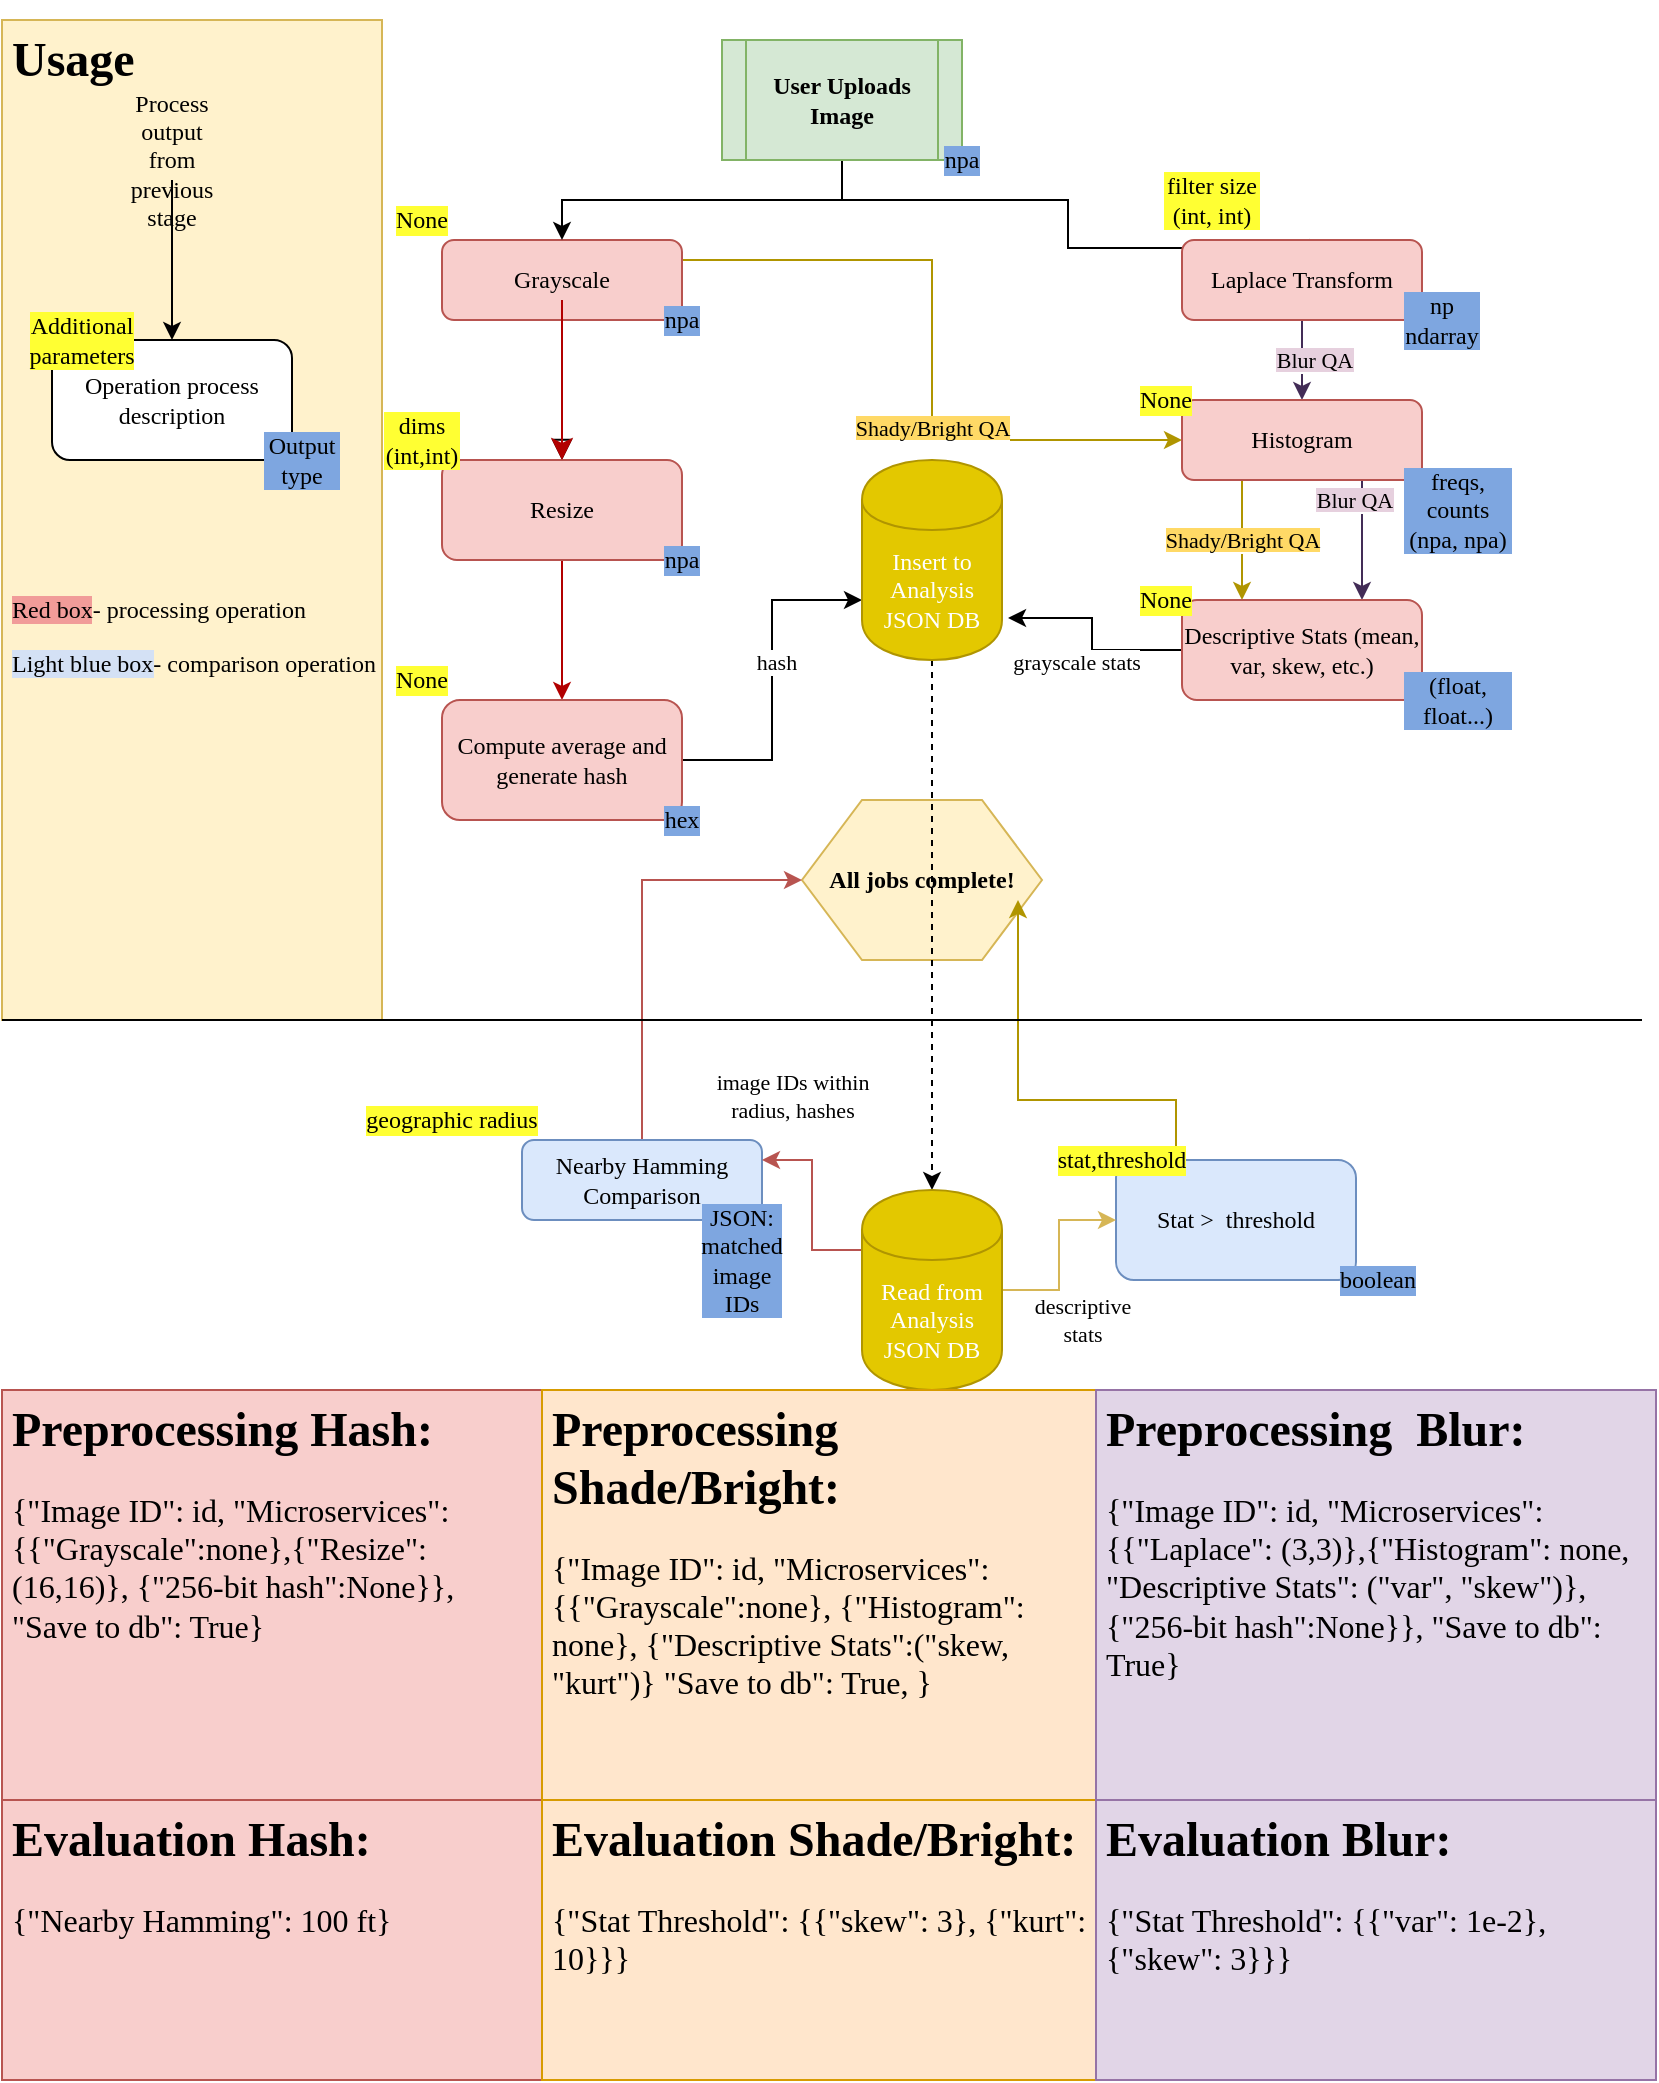<mxfile version="13.2.1" type="device"><diagram id="C5RBs43oDa-KdzZeNtuy" name="Page-1"><mxGraphModel dx="1038" dy="547" grid="1" gridSize="10" guides="1" tooltips="1" connect="1" arrows="1" fold="1" page="1" pageScale="1" pageWidth="827" pageHeight="1169" math="0" shadow="0"><root><mxCell id="WIyWlLk6GJQsqaUBKTNV-0"/><mxCell id="WIyWlLk6GJQsqaUBKTNV-1" parent="WIyWlLk6GJQsqaUBKTNV-0"/><mxCell id="WIyWlLk6GJQsqaUBKTNV-2" value="" style="rounded=0;html=1;jettySize=auto;orthogonalLoop=1;fontSize=11;endArrow=block;endFill=0;endSize=8;strokeWidth=1;shadow=0;labelBackgroundColor=none;edgeStyle=orthogonalEdgeStyle;fontFamily=Verdana;" parent="WIyWlLk6GJQsqaUBKTNV-1" source="WIyWlLk6GJQsqaUBKTNV-3" edge="1"><mxGeometry relative="1" as="geometry"><mxPoint x="280" y="230" as="targetPoint"/><Array as="points"><mxPoint x="280" y="220"/></Array></mxGeometry></mxCell><mxCell id="zcjfyeGeoYEevY5XhN1h-34" style="edgeStyle=orthogonalEdgeStyle;rounded=0;orthogonalLoop=1;jettySize=auto;html=1;exitX=1;exitY=0.25;exitDx=0;exitDy=0;labelBackgroundColor=#ffffff;endArrow=classic;endFill=1;fontFamily=Verdana;entryX=0;entryY=0.5;entryDx=0;entryDy=0;fillColor=#e3c800;strokeColor=#B09500;" edge="1" parent="WIyWlLk6GJQsqaUBKTNV-1" source="WIyWlLk6GJQsqaUBKTNV-3" target="zcjfyeGeoYEevY5XhN1h-31"><mxGeometry relative="1" as="geometry"><mxPoint x="410" y="230" as="targetPoint"/></mxGeometry></mxCell><mxCell id="zcjfyeGeoYEevY5XhN1h-71" value="&lt;span style=&quot;background-color: rgb(255 , 217 , 102)&quot;&gt;Shady/Bright QA&lt;/span&gt;" style="edgeLabel;html=1;align=center;verticalAlign=middle;resizable=0;points=[];fontFamily=Verdana;" vertex="1" connectable="0" parent="zcjfyeGeoYEevY5XhN1h-34"><mxGeometry x="0.229" relative="1" as="geometry"><mxPoint as="offset"/></mxGeometry></mxCell><mxCell id="WIyWlLk6GJQsqaUBKTNV-3" value="Grayscale" style="rounded=1;whiteSpace=wrap;html=1;fontSize=12;glass=0;strokeWidth=1;shadow=0;fontFamily=Verdana;fillColor=#f8cecc;strokeColor=#b85450;" parent="WIyWlLk6GJQsqaUBKTNV-1" vertex="1"><mxGeometry x="220" y="120" width="120" height="40" as="geometry"/></mxCell><mxCell id="zcjfyeGeoYEevY5XhN1h-29" style="edgeStyle=orthogonalEdgeStyle;rounded=0;orthogonalLoop=1;jettySize=auto;html=1;exitX=0.5;exitY=1;exitDx=0;exitDy=0;entryX=0.608;entryY=0.1;entryDx=0;entryDy=0;entryPerimeter=0;labelBackgroundColor=#ffffff;endArrow=classic;endFill=1;fontFamily=Verdana;" edge="1" parent="WIyWlLk6GJQsqaUBKTNV-1" source="zcjfyeGeoYEevY5XhN1h-0" target="zcjfyeGeoYEevY5XhN1h-26"><mxGeometry relative="1" as="geometry"><Array as="points"><mxPoint x="420" y="100"/><mxPoint x="533" y="100"/></Array></mxGeometry></mxCell><mxCell id="zcjfyeGeoYEevY5XhN1h-30" style="edgeStyle=orthogonalEdgeStyle;rounded=0;orthogonalLoop=1;jettySize=auto;html=1;exitX=0.5;exitY=1;exitDx=0;exitDy=0;entryX=0.5;entryY=0;entryDx=0;entryDy=0;labelBackgroundColor=#ffffff;endArrow=classic;endFill=1;fontFamily=Verdana;" edge="1" parent="WIyWlLk6GJQsqaUBKTNV-1" source="zcjfyeGeoYEevY5XhN1h-0" target="WIyWlLk6GJQsqaUBKTNV-3"><mxGeometry relative="1" as="geometry"/></mxCell><mxCell id="zcjfyeGeoYEevY5XhN1h-0" value="&lt;span style=&quot;&quot;&gt;&lt;b&gt;User Uploads Image&lt;/b&gt;&lt;/span&gt;" style="shape=process;whiteSpace=wrap;html=1;backgroundOutline=1;fontFamily=Verdana;labelBackgroundColor=none;fillColor=#d5e8d4;strokeColor=#82b366;" vertex="1" parent="WIyWlLk6GJQsqaUBKTNV-1"><mxGeometry x="360" y="20" width="120" height="60" as="geometry"/></mxCell><mxCell id="zcjfyeGeoYEevY5XhN1h-1" value="&lt;b&gt;All jobs complete!&lt;br&gt;&lt;/b&gt;" style="shape=hexagon;perimeter=hexagonPerimeter2;whiteSpace=wrap;html=1;fillColor=#fff2cc;strokeColor=#d6b656;fontFamily=Verdana;" vertex="1" parent="WIyWlLk6GJQsqaUBKTNV-1"><mxGeometry x="400" y="400" width="120" height="80" as="geometry"/></mxCell><mxCell id="zcjfyeGeoYEevY5XhN1h-10" style="edgeStyle=orthogonalEdgeStyle;rounded=0;orthogonalLoop=1;jettySize=auto;html=1;exitX=0.5;exitY=1;exitDx=0;exitDy=0;fontFamily=Verdana;fillColor=#e51400;strokeColor=#B20000;" edge="1" parent="WIyWlLk6GJQsqaUBKTNV-1" source="zcjfyeGeoYEevY5XhN1h-3" target="zcjfyeGeoYEevY5XhN1h-8"><mxGeometry relative="1" as="geometry"/></mxCell><mxCell id="zcjfyeGeoYEevY5XhN1h-3" value="Resize" style="rounded=1;whiteSpace=wrap;html=1;fontFamily=Verdana;fillColor=#f8cecc;strokeColor=#b85450;" vertex="1" parent="WIyWlLk6GJQsqaUBKTNV-1"><mxGeometry x="220" y="230" width="120" height="50" as="geometry"/></mxCell><mxCell id="zcjfyeGeoYEevY5XhN1h-4" value="" style="rounded=0;html=1;jettySize=auto;orthogonalLoop=1;fontSize=11;endArrow=classic;endFill=1;endSize=8;strokeWidth=1;shadow=0;labelBackgroundColor=none;edgeStyle=orthogonalEdgeStyle;fontFamily=Verdana;fillColor=#e51400;strokeColor=#B20000;" edge="1" parent="WIyWlLk6GJQsqaUBKTNV-1"><mxGeometry relative="1" as="geometry"><mxPoint x="280" y="150" as="sourcePoint"/><mxPoint x="280" y="230" as="targetPoint"/><Array as="points"><mxPoint x="280" y="220"/></Array></mxGeometry></mxCell><mxCell id="zcjfyeGeoYEevY5XhN1h-78" style="edgeStyle=orthogonalEdgeStyle;rounded=0;orthogonalLoop=1;jettySize=auto;html=1;exitX=1;exitY=0.5;exitDx=0;exitDy=0;entryX=0;entryY=0.7;entryDx=0;entryDy=0;labelBackgroundColor=#ffffff;endArrow=classic;endFill=1;fontFamily=Verdana;" edge="1" parent="WIyWlLk6GJQsqaUBKTNV-1" source="zcjfyeGeoYEevY5XhN1h-8" target="zcjfyeGeoYEevY5XhN1h-25"><mxGeometry relative="1" as="geometry"/></mxCell><mxCell id="zcjfyeGeoYEevY5XhN1h-8" value="Compute average and generate hash" style="rounded=1;whiteSpace=wrap;html=1;fontFamily=Verdana;fillColor=#f8cecc;strokeColor=#b85450;" vertex="1" parent="WIyWlLk6GJQsqaUBKTNV-1"><mxGeometry x="220" y="350" width="120" height="60" as="geometry"/></mxCell><mxCell id="zcjfyeGeoYEevY5XhN1h-17" value="npa" style="text;html=1;strokeColor=none;fillColor=none;align=center;verticalAlign=middle;whiteSpace=wrap;rounded=0;labelBackgroundColor=#7EA6E0;fontFamily=Verdana;" vertex="1" parent="WIyWlLk6GJQsqaUBKTNV-1"><mxGeometry x="320" y="270" width="40" height="20" as="geometry"/></mxCell><mxCell id="zcjfyeGeoYEevY5XhN1h-21" value="dims (int,int)" style="text;html=1;strokeColor=none;fillColor=none;align=center;verticalAlign=middle;whiteSpace=wrap;rounded=0;labelBackgroundColor=#FFFF33;fontFamily=Verdana;" vertex="1" parent="WIyWlLk6GJQsqaUBKTNV-1"><mxGeometry x="190" y="210" width="40" height="20" as="geometry"/></mxCell><mxCell id="zcjfyeGeoYEevY5XhN1h-22" value="None" style="text;html=1;strokeColor=none;fillColor=none;align=center;verticalAlign=middle;whiteSpace=wrap;rounded=0;labelBackgroundColor=#FFFF33;fontFamily=Verdana;" vertex="1" parent="WIyWlLk6GJQsqaUBKTNV-1"><mxGeometry x="190" y="330" width="40" height="20" as="geometry"/></mxCell><mxCell id="zcjfyeGeoYEevY5XhN1h-93" style="edgeStyle=orthogonalEdgeStyle;orthogonalLoop=1;jettySize=auto;html=1;exitX=0.5;exitY=1;exitDx=0;exitDy=0;labelBackgroundColor=#ffffff;endArrow=classic;endFill=1;fontFamily=Verdana;rounded=0;dashed=1;" edge="1" parent="WIyWlLk6GJQsqaUBKTNV-1" source="zcjfyeGeoYEevY5XhN1h-25" target="zcjfyeGeoYEevY5XhN1h-92"><mxGeometry relative="1" as="geometry"/></mxCell><mxCell id="zcjfyeGeoYEevY5XhN1h-25" value="Insert to Analysis JSON DB" style="shape=cylinder;whiteSpace=wrap;html=1;boundedLbl=1;backgroundOutline=1;labelBackgroundColor=none;fontFamily=Verdana;fillColor=#e3c800;strokeColor=#B09500;fontColor=#ffffff;" vertex="1" parent="WIyWlLk6GJQsqaUBKTNV-1"><mxGeometry x="430" y="230" width="70" height="100" as="geometry"/></mxCell><mxCell id="zcjfyeGeoYEevY5XhN1h-33" style="edgeStyle=orthogonalEdgeStyle;rounded=0;orthogonalLoop=1;jettySize=auto;html=1;exitX=0.5;exitY=1;exitDx=0;exitDy=0;entryX=0.5;entryY=0;entryDx=0;entryDy=0;labelBackgroundColor=#ffffff;endArrow=classic;endFill=1;fontFamily=Verdana;fillColor=#76608a;strokeColor=#432D57;" edge="1" parent="WIyWlLk6GJQsqaUBKTNV-1" source="zcjfyeGeoYEevY5XhN1h-26" target="zcjfyeGeoYEevY5XhN1h-31"><mxGeometry relative="1" as="geometry"/></mxCell><mxCell id="zcjfyeGeoYEevY5XhN1h-26" value="Laplace Transform" style="rounded=1;whiteSpace=wrap;html=1;fontSize=12;glass=0;strokeWidth=1;shadow=0;fontFamily=Verdana;fillColor=#f8cecc;strokeColor=#b85450;" vertex="1" parent="WIyWlLk6GJQsqaUBKTNV-1"><mxGeometry x="590" y="120" width="120" height="40" as="geometry"/></mxCell><mxCell id="zcjfyeGeoYEevY5XhN1h-45" style="edgeStyle=orthogonalEdgeStyle;rounded=0;orthogonalLoop=1;jettySize=auto;html=1;exitX=0.25;exitY=1;exitDx=0;exitDy=0;entryX=0.25;entryY=0;entryDx=0;entryDy=0;labelBackgroundColor=#ffffff;endArrow=classic;endFill=1;fontFamily=Verdana;fillColor=#e3c800;strokeColor=#B09500;" edge="1" parent="WIyWlLk6GJQsqaUBKTNV-1" source="zcjfyeGeoYEevY5XhN1h-31" target="zcjfyeGeoYEevY5XhN1h-38"><mxGeometry relative="1" as="geometry"/></mxCell><mxCell id="zcjfyeGeoYEevY5XhN1h-46" style="edgeStyle=orthogonalEdgeStyle;rounded=0;orthogonalLoop=1;jettySize=auto;html=1;exitX=0.75;exitY=1;exitDx=0;exitDy=0;entryX=0.75;entryY=0;entryDx=0;entryDy=0;labelBackgroundColor=#ffffff;endArrow=classic;endFill=1;fontFamily=Verdana;fillColor=#76608a;strokeColor=#432D57;" edge="1" parent="WIyWlLk6GJQsqaUBKTNV-1" source="zcjfyeGeoYEevY5XhN1h-31" target="zcjfyeGeoYEevY5XhN1h-38"><mxGeometry relative="1" as="geometry"/></mxCell><mxCell id="zcjfyeGeoYEevY5XhN1h-31" value="Histogram" style="rounded=1;whiteSpace=wrap;html=1;fontSize=12;glass=0;strokeWidth=1;shadow=0;fontFamily=Verdana;fillColor=#f8cecc;strokeColor=#b85450;" vertex="1" parent="WIyWlLk6GJQsqaUBKTNV-1"><mxGeometry x="590" y="200" width="120" height="40" as="geometry"/></mxCell><mxCell id="zcjfyeGeoYEevY5XhN1h-18" value="np ndarray " style="text;html=1;strokeColor=none;fillColor=none;align=center;verticalAlign=middle;whiteSpace=wrap;rounded=0;labelBackgroundColor=#7EA6E0;fontFamily=Verdana;" vertex="1" parent="WIyWlLk6GJQsqaUBKTNV-1"><mxGeometry x="700" y="150" width="40" height="20" as="geometry"/></mxCell><mxCell id="zcjfyeGeoYEevY5XhN1h-35" value="npa" style="text;html=1;strokeColor=none;fillColor=none;align=center;verticalAlign=middle;whiteSpace=wrap;rounded=0;labelBackgroundColor=#7EA6E0;fontFamily=Verdana;" vertex="1" parent="WIyWlLk6GJQsqaUBKTNV-1"><mxGeometry x="320" y="150" width="40" height="20" as="geometry"/></mxCell><mxCell id="zcjfyeGeoYEevY5XhN1h-36" value="filter size (int, int)" style="text;html=1;strokeColor=none;fillColor=none;align=center;verticalAlign=middle;whiteSpace=wrap;rounded=0;labelBackgroundColor=#FFFF33;fontFamily=Verdana;" vertex="1" parent="WIyWlLk6GJQsqaUBKTNV-1"><mxGeometry x="580" y="90" width="50" height="20" as="geometry"/></mxCell><mxCell id="zcjfyeGeoYEevY5XhN1h-37" value="npa" style="text;html=1;strokeColor=none;fillColor=none;align=center;verticalAlign=middle;whiteSpace=wrap;rounded=0;labelBackgroundColor=#7EA6E0;fontFamily=Verdana;" vertex="1" parent="WIyWlLk6GJQsqaUBKTNV-1"><mxGeometry x="460" y="70" width="40" height="20" as="geometry"/></mxCell><mxCell id="zcjfyeGeoYEevY5XhN1h-136" style="edgeStyle=orthogonalEdgeStyle;rounded=0;orthogonalLoop=1;jettySize=auto;html=1;exitX=0;exitY=0.5;exitDx=0;exitDy=0;entryX=1.043;entryY=0.79;entryDx=0;entryDy=0;entryPerimeter=0;labelBackgroundColor=#ffffff;endArrow=classic;endFill=1;fontFamily=Verdana;" edge="1" parent="WIyWlLk6GJQsqaUBKTNV-1" source="zcjfyeGeoYEevY5XhN1h-38" target="zcjfyeGeoYEevY5XhN1h-25"><mxGeometry relative="1" as="geometry"/></mxCell><mxCell id="zcjfyeGeoYEevY5XhN1h-38" value="Descriptive Stats (mean, var, skew, etc.)" style="rounded=1;whiteSpace=wrap;html=1;fontFamily=Verdana;fillColor=#f8cecc;strokeColor=#b85450;" vertex="1" parent="WIyWlLk6GJQsqaUBKTNV-1"><mxGeometry x="590" y="300" width="120" height="50" as="geometry"/></mxCell><mxCell id="zcjfyeGeoYEevY5XhN1h-39" value="None" style="text;html=1;strokeColor=none;fillColor=none;align=center;verticalAlign=middle;whiteSpace=wrap;rounded=0;labelBackgroundColor=#FFFF33;fontFamily=Verdana;" vertex="1" parent="WIyWlLk6GJQsqaUBKTNV-1"><mxGeometry x="190" y="100" width="40" height="20" as="geometry"/></mxCell><mxCell id="zcjfyeGeoYEevY5XhN1h-66" style="edgeStyle=orthogonalEdgeStyle;rounded=0;orthogonalLoop=1;jettySize=auto;html=1;exitX=0.25;exitY=1;exitDx=0;exitDy=0;labelBackgroundColor=#ffffff;endArrow=classic;endFill=1;fontFamily=Verdana;fillColor=#e3c800;strokeColor=#B09500;" edge="1" parent="WIyWlLk6GJQsqaUBKTNV-1" source="zcjfyeGeoYEevY5XhN1h-43"><mxGeometry relative="1" as="geometry"><mxPoint x="508" y="450" as="targetPoint"/><Array as="points"><mxPoint x="587" y="550"/><mxPoint x="508" y="550"/></Array></mxGeometry></mxCell><mxCell id="zcjfyeGeoYEevY5XhN1h-43" value="Stat &amp;gt;&amp;nbsp; threshold" style="rounded=1;whiteSpace=wrap;html=1;fontFamily=Verdana;fillColor=#dae8fc;strokeColor=#6c8ebf;" vertex="1" parent="WIyWlLk6GJQsqaUBKTNV-1"><mxGeometry x="557" y="580" width="120" height="60" as="geometry"/></mxCell><mxCell id="zcjfyeGeoYEevY5XhN1h-49" value="freqs, counts (npa, npa) " style="text;html=1;strokeColor=none;fillColor=none;align=center;verticalAlign=middle;whiteSpace=wrap;rounded=0;labelBackgroundColor=#7EA6E0;fontFamily=Verdana;" vertex="1" parent="WIyWlLk6GJQsqaUBKTNV-1"><mxGeometry x="700" y="245" width="56" height="20" as="geometry"/></mxCell><mxCell id="zcjfyeGeoYEevY5XhN1h-50" value="(float, float...) " style="text;html=1;strokeColor=none;fillColor=none;align=center;verticalAlign=middle;whiteSpace=wrap;rounded=0;labelBackgroundColor=#7EA6E0;fontFamily=Verdana;" vertex="1" parent="WIyWlLk6GJQsqaUBKTNV-1"><mxGeometry x="700" y="340" width="56" height="20" as="geometry"/></mxCell><mxCell id="zcjfyeGeoYEevY5XhN1h-52" value="boolean" style="text;html=1;strokeColor=none;fillColor=none;align=center;verticalAlign=middle;whiteSpace=wrap;rounded=0;labelBackgroundColor=#7EA6E0;fontFamily=Verdana;" vertex="1" parent="WIyWlLk6GJQsqaUBKTNV-1"><mxGeometry x="660" y="630" width="56" height="20" as="geometry"/></mxCell><mxCell id="zcjfyeGeoYEevY5XhN1h-53" value="stat,threshold" style="text;html=1;strokeColor=none;fillColor=none;align=center;verticalAlign=middle;whiteSpace=wrap;rounded=0;labelBackgroundColor=#FFFF33;fontFamily=Verdana;" vertex="1" parent="WIyWlLk6GJQsqaUBKTNV-1"><mxGeometry x="540" y="570" width="40" height="20" as="geometry"/></mxCell><mxCell id="zcjfyeGeoYEevY5XhN1h-56" value="None" style="text;html=1;strokeColor=none;fillColor=none;align=center;verticalAlign=middle;whiteSpace=wrap;rounded=0;labelBackgroundColor=#FFFF33;fontFamily=Verdana;" vertex="1" parent="WIyWlLk6GJQsqaUBKTNV-1"><mxGeometry x="557" y="190" width="50" height="20" as="geometry"/></mxCell><mxCell id="zcjfyeGeoYEevY5XhN1h-63" value="hex" style="text;html=1;strokeColor=none;fillColor=none;align=center;verticalAlign=middle;whiteSpace=wrap;rounded=0;labelBackgroundColor=#7EA6E0;fontFamily=Verdana;" vertex="1" parent="WIyWlLk6GJQsqaUBKTNV-1"><mxGeometry x="320" y="400" width="40" height="20" as="geometry"/></mxCell><mxCell id="zcjfyeGeoYEevY5XhN1h-72" value="&lt;span style=&quot;background-color: rgb(255 , 217 , 102)&quot;&gt;Shady/Bright QA&lt;/span&gt;" style="edgeLabel;html=1;align=center;verticalAlign=middle;resizable=0;points=[];fontFamily=Verdana;" vertex="1" connectable="0" parent="WIyWlLk6GJQsqaUBKTNV-1"><mxGeometry x="620" y="270" as="geometry"/></mxCell><mxCell id="zcjfyeGeoYEevY5XhN1h-74" value="&lt;span style=&quot;background-color: rgb(230 , 208 , 222)&quot;&gt;Blur QA&lt;br&gt;&lt;/span&gt;" style="edgeLabel;html=1;align=center;verticalAlign=middle;resizable=0;points=[];fontFamily=Verdana;" vertex="1" connectable="0" parent="WIyWlLk6GJQsqaUBKTNV-1"><mxGeometry x="650" y="190" as="geometry"><mxPoint x="6" y="-10" as="offset"/></mxGeometry></mxCell><mxCell id="zcjfyeGeoYEevY5XhN1h-75" value="&lt;span style=&quot;background-color: rgb(230 , 208 , 222)&quot;&gt;Blur QA&lt;br&gt;&lt;/span&gt;" style="edgeLabel;html=1;align=center;verticalAlign=middle;resizable=0;points=[];fontFamily=Verdana;" vertex="1" connectable="0" parent="WIyWlLk6GJQsqaUBKTNV-1"><mxGeometry x="670" y="260" as="geometry"><mxPoint x="6" y="-10" as="offset"/></mxGeometry></mxCell><mxCell id="zcjfyeGeoYEevY5XhN1h-89" value="&lt;h1&gt;Usage&lt;br&gt;&lt;/h1&gt;&lt;br&gt;&lt;p&gt;&lt;br&gt;&lt;/p&gt;&lt;p&gt;&lt;br&gt;&lt;/p&gt;&lt;p&gt;&lt;br&gt;&lt;/p&gt;&lt;p&gt;&lt;br&gt;&lt;/p&gt;&lt;p&gt;&lt;br&gt;&lt;/p&gt;&lt;p&gt;&lt;br&gt;&lt;/p&gt;&lt;p&gt;&lt;br&gt;&lt;/p&gt;&lt;p&gt;&lt;br&gt;&lt;/p&gt;&lt;p&gt;&lt;span style=&quot;background-color: rgb(241 , 156 , 153)&quot;&gt;Red box&lt;/span&gt;- processing operation&lt;/p&gt;&lt;p&gt;&lt;span style=&quot;background-color: rgb(212 , 225 , 245)&quot;&gt;Light blue box&lt;/span&gt;- comparison operation&lt;br&gt;&lt;/p&gt;" style="text;html=1;strokeColor=#d6b656;fillColor=#fff2cc;spacing=5;spacingTop=-20;whiteSpace=wrap;overflow=hidden;rounded=0;labelBackgroundColor=none;fontFamily=Verdana;" vertex="1" parent="WIyWlLk6GJQsqaUBKTNV-1"><mxGeometry y="10" width="190" height="500" as="geometry"/></mxCell><mxCell id="zcjfyeGeoYEevY5XhN1h-135" style="edgeStyle=orthogonalEdgeStyle;rounded=0;orthogonalLoop=1;jettySize=auto;html=1;exitX=0.5;exitY=0;exitDx=0;exitDy=0;entryX=0;entryY=0.5;entryDx=0;entryDy=0;labelBackgroundColor=#ffffff;endArrow=classic;endFill=1;fontFamily=Verdana;fillColor=#f8cecc;strokeColor=#b85450;" edge="1" parent="WIyWlLk6GJQsqaUBKTNV-1" source="zcjfyeGeoYEevY5XhN1h-90" target="zcjfyeGeoYEevY5XhN1h-1"><mxGeometry relative="1" as="geometry"/></mxCell><mxCell id="zcjfyeGeoYEevY5XhN1h-90" value="Nearby Hamming Comparison" style="rounded=1;whiteSpace=wrap;html=1;fontSize=12;glass=0;strokeWidth=1;shadow=0;fontFamily=Verdana;fillColor=#dae8fc;strokeColor=#6c8ebf;" vertex="1" parent="WIyWlLk6GJQsqaUBKTNV-1"><mxGeometry x="260" y="570" width="120" height="40" as="geometry"/></mxCell><mxCell id="zcjfyeGeoYEevY5XhN1h-96" style="edgeStyle=orthogonalEdgeStyle;rounded=0;orthogonalLoop=1;jettySize=auto;html=1;exitX=0;exitY=0.3;exitDx=0;exitDy=0;entryX=1;entryY=0.25;entryDx=0;entryDy=0;labelBackgroundColor=#ffffff;endArrow=classic;endFill=1;fontFamily=Verdana;fillColor=#f8cecc;strokeColor=#b85450;" edge="1" parent="WIyWlLk6GJQsqaUBKTNV-1" source="zcjfyeGeoYEevY5XhN1h-92" target="zcjfyeGeoYEevY5XhN1h-90"><mxGeometry relative="1" as="geometry"/></mxCell><mxCell id="zcjfyeGeoYEevY5XhN1h-138" style="edgeStyle=orthogonalEdgeStyle;rounded=0;orthogonalLoop=1;jettySize=auto;html=1;exitX=1;exitY=0.5;exitDx=0;exitDy=0;entryX=0;entryY=0.5;entryDx=0;entryDy=0;labelBackgroundColor=#ffffff;endArrow=classic;endFill=1;fontFamily=Verdana;fillColor=#fff2cc;strokeColor=#d6b656;" edge="1" parent="WIyWlLk6GJQsqaUBKTNV-1" source="zcjfyeGeoYEevY5XhN1h-92" target="zcjfyeGeoYEevY5XhN1h-43"><mxGeometry relative="1" as="geometry"/></mxCell><mxCell id="zcjfyeGeoYEevY5XhN1h-139" value="&lt;div&gt;descriptive &lt;br&gt;&lt;/div&gt;&lt;div&gt;stats&lt;/div&gt;" style="edgeLabel;html=1;align=center;verticalAlign=middle;resizable=0;points=[];fontFamily=Verdana;" vertex="1" connectable="0" parent="zcjfyeGeoYEevY5XhN1h-138"><mxGeometry x="-0.478" relative="1" as="geometry"><mxPoint x="16" y="15" as="offset"/></mxGeometry></mxCell><mxCell id="zcjfyeGeoYEevY5XhN1h-92" value="Read from Analysis JSON DB" style="shape=cylinder;whiteSpace=wrap;html=1;boundedLbl=1;backgroundOutline=1;labelBackgroundColor=none;fontFamily=Verdana;fillColor=#e3c800;strokeColor=#B09500;fontColor=#ffffff;" vertex="1" parent="WIyWlLk6GJQsqaUBKTNV-1"><mxGeometry x="430" y="595" width="70" height="100" as="geometry"/></mxCell><mxCell id="zcjfyeGeoYEevY5XhN1h-94" value="geographic radius" style="text;html=1;strokeColor=none;fillColor=none;align=center;verticalAlign=middle;whiteSpace=wrap;rounded=0;labelBackgroundColor=#FFFF33;fontFamily=Verdana;" vertex="1" parent="WIyWlLk6GJQsqaUBKTNV-1"><mxGeometry x="180" y="550" width="90" height="20" as="geometry"/></mxCell><mxCell id="zcjfyeGeoYEevY5XhN1h-95" value="JSON: matched image IDs" style="text;html=1;strokeColor=none;fillColor=none;align=center;verticalAlign=middle;whiteSpace=wrap;rounded=0;labelBackgroundColor=#7EA6E0;fontFamily=Verdana;" vertex="1" parent="WIyWlLk6GJQsqaUBKTNV-1"><mxGeometry x="350" y="600" width="40" height="60" as="geometry"/></mxCell><mxCell id="zcjfyeGeoYEevY5XhN1h-98" value="&lt;div&gt;&lt;span style=&quot;background-color: transparent&quot;&gt;image IDs within &lt;br&gt;&lt;/span&gt;&lt;/div&gt;&lt;div&gt;&lt;span style=&quot;background-color: transparent&quot;&gt;radius, hashes&lt;/span&gt;&lt;/div&gt;" style="edgeLabel;html=1;align=center;verticalAlign=middle;resizable=0;points=[];fontFamily=Verdana;" vertex="1" connectable="0" parent="WIyWlLk6GJQsqaUBKTNV-1"><mxGeometry x="300" y="540" as="geometry"><mxPoint x="95" y="8" as="offset"/></mxGeometry></mxCell><mxCell id="zcjfyeGeoYEevY5XhN1h-100" value="hash" style="edgeLabel;html=1;align=center;verticalAlign=middle;resizable=0;points=[];fontFamily=Verdana;" vertex="1" connectable="0" parent="WIyWlLk6GJQsqaUBKTNV-1"><mxGeometry x="407" y="340" as="geometry"><mxPoint x="-20" y="-9" as="offset"/></mxGeometry></mxCell><mxCell id="zcjfyeGeoYEevY5XhN1h-106" value="None" style="text;html=1;strokeColor=none;fillColor=none;align=center;verticalAlign=middle;whiteSpace=wrap;rounded=0;labelBackgroundColor=#FFFF33;fontFamily=Verdana;" vertex="1" parent="WIyWlLk6GJQsqaUBKTNV-1"><mxGeometry x="557" y="290" width="50" height="20" as="geometry"/></mxCell><mxCell id="zcjfyeGeoYEevY5XhN1h-117" style="edgeStyle=orthogonalEdgeStyle;rounded=0;orthogonalLoop=1;jettySize=auto;html=1;exitX=0.5;exitY=1;exitDx=0;exitDy=0;labelBackgroundColor=#ffffff;endArrow=classic;endFill=1;fontFamily=Verdana;entryX=0.5;entryY=1;entryDx=0;entryDy=0;" edge="1" parent="WIyWlLk6GJQsqaUBKTNV-1" source="zcjfyeGeoYEevY5XhN1h-107" target="zcjfyeGeoYEevY5XhN1h-107"><mxGeometry relative="1" as="geometry"/></mxCell><mxCell id="zcjfyeGeoYEevY5XhN1h-107" value="Operation process description" style="rounded=1;whiteSpace=wrap;html=1;labelBackgroundColor=none;fontFamily=Verdana;" vertex="1" parent="WIyWlLk6GJQsqaUBKTNV-1"><mxGeometry x="25" y="170" width="120" height="60" as="geometry"/></mxCell><mxCell id="zcjfyeGeoYEevY5XhN1h-110" value="Additional parameters" style="text;html=1;strokeColor=none;fillColor=none;align=center;verticalAlign=middle;whiteSpace=wrap;rounded=0;labelBackgroundColor=#FFFF33;fontFamily=Verdana;" vertex="1" parent="WIyWlLk6GJQsqaUBKTNV-1"><mxGeometry x="20" y="160" width="40" height="20" as="geometry"/></mxCell><mxCell id="zcjfyeGeoYEevY5XhN1h-113" value="Output type" style="text;html=1;strokeColor=none;fillColor=none;align=center;verticalAlign=middle;whiteSpace=wrap;rounded=0;labelBackgroundColor=#7EA6E0;fontFamily=Verdana;" vertex="1" parent="WIyWlLk6GJQsqaUBKTNV-1"><mxGeometry x="130" y="220" width="40" height="20" as="geometry"/></mxCell><mxCell id="zcjfyeGeoYEevY5XhN1h-122" style="edgeStyle=orthogonalEdgeStyle;rounded=0;orthogonalLoop=1;jettySize=auto;html=1;labelBackgroundColor=#ffffff;endArrow=classic;endFill=1;fontFamily=Verdana;" edge="1" parent="WIyWlLk6GJQsqaUBKTNV-1" source="zcjfyeGeoYEevY5XhN1h-119" target="zcjfyeGeoYEevY5XhN1h-107"><mxGeometry relative="1" as="geometry"/></mxCell><mxCell id="zcjfyeGeoYEevY5XhN1h-119" value="Process output from previous stage" style="text;html=1;strokeColor=none;fillColor=none;align=center;verticalAlign=middle;whiteSpace=wrap;rounded=0;labelBackgroundColor=none;fontFamily=Verdana;" vertex="1" parent="WIyWlLk6GJQsqaUBKTNV-1"><mxGeometry x="65" y="70" width="40" height="20" as="geometry"/></mxCell><mxCell id="zcjfyeGeoYEevY5XhN1h-125" value="&lt;h1&gt;&lt;font style=&quot;font-size: 24px&quot;&gt;Preprocessing Hash:&lt;/font&gt;&lt;/h1&gt;&lt;div style=&quot;font-size: 16px&quot;&gt;&lt;font style=&quot;font-size: 16px&quot;&gt;{&quot;Image ID&quot;: id, &quot;Microservices&quot;: {{&quot;Grayscale&quot;:none},{&quot;Resize&quot;:(16,16)}, {&quot;256-bit hash&quot;:None}}, &quot;Save to db&quot;: True}&lt;br&gt;&lt;/font&gt;&lt;/div&gt;" style="text;html=1;strokeColor=#b85450;fillColor=#f8cecc;spacing=5;spacingTop=-20;whiteSpace=wrap;overflow=hidden;rounded=0;labelBackgroundColor=none;fontFamily=Verdana;" vertex="1" parent="WIyWlLk6GJQsqaUBKTNV-1"><mxGeometry y="695" width="270" height="205" as="geometry"/></mxCell><mxCell id="zcjfyeGeoYEevY5XhN1h-128" value="&lt;h1&gt;&lt;font style=&quot;font-size: 24px&quot;&gt;Evaluation Hash:&lt;/font&gt;&lt;/h1&gt;&lt;div style=&quot;font-size: 16px&quot;&gt;&lt;font style=&quot;font-size: 16px&quot;&gt;{&quot;Nearby Hamming&quot;: 100 ft}&lt;br&gt;&lt;/font&gt;&lt;/div&gt;" style="text;html=1;strokeColor=#b85450;fillColor=#f8cecc;spacing=5;spacingTop=-20;whiteSpace=wrap;overflow=hidden;rounded=0;labelBackgroundColor=none;fontFamily=Verdana;" vertex="1" parent="WIyWlLk6GJQsqaUBKTNV-1"><mxGeometry y="900" width="270" height="140" as="geometry"/></mxCell><mxCell id="zcjfyeGeoYEevY5XhN1h-132" value="" style="endArrow=none;html=1;labelBackgroundColor=#ffffff;fontFamily=Verdana;exitX=0;exitY=1;exitDx=0;exitDy=0;" edge="1" parent="WIyWlLk6GJQsqaUBKTNV-1" source="zcjfyeGeoYEevY5XhN1h-89"><mxGeometry width="50" height="50" relative="1" as="geometry"><mxPoint x="160" y="510" as="sourcePoint"/><mxPoint x="820" y="510" as="targetPoint"/></mxGeometry></mxCell><mxCell id="zcjfyeGeoYEevY5XhN1h-137" value="grayscale stats" style="edgeLabel;html=1;align=center;verticalAlign=middle;resizable=0;points=[];fontFamily=Verdana;" vertex="1" connectable="0" parent="WIyWlLk6GJQsqaUBKTNV-1"><mxGeometry x="557" y="340" as="geometry"><mxPoint x="-20" y="-9" as="offset"/></mxGeometry></mxCell><mxCell id="zcjfyeGeoYEevY5XhN1h-140" value="&lt;h1&gt;&lt;font style=&quot;font-size: 24px&quot;&gt;Preprocessing&amp;nbsp; Shade/Bright:&lt;/font&gt;&lt;/h1&gt;&lt;div style=&quot;font-size: 16px&quot;&gt;&lt;font style=&quot;font-size: 16px&quot;&gt;{&quot;Image ID&quot;: id, &quot;Microservices&quot;: {{&quot;Grayscale&quot;:none}, {&quot;Histogram&quot;: none}, {&quot;Descriptive Stats&quot;:(&quot;skew, &quot;kurt&quot;)} &quot;Save to db&quot;: True, }&lt;br&gt;&lt;/font&gt;&lt;/div&gt;" style="text;html=1;strokeColor=#d79b00;fillColor=#ffe6cc;spacing=5;spacingTop=-20;whiteSpace=wrap;overflow=hidden;rounded=0;labelBackgroundColor=none;fontFamily=Verdana;" vertex="1" parent="WIyWlLk6GJQsqaUBKTNV-1"><mxGeometry x="270" y="695" width="280" height="205" as="geometry"/></mxCell><mxCell id="zcjfyeGeoYEevY5XhN1h-141" value="&lt;h1&gt;&lt;font style=&quot;font-size: 24px&quot;&gt;Evaluation Shade/Bright:&lt;/font&gt;&lt;/h1&gt;&lt;div style=&quot;font-size: 16px&quot;&gt;&lt;font style=&quot;font-size: 16px&quot;&gt;{&quot;Stat Threshold&quot;: {{&quot;skew&quot;: 3}, {&quot;kurt&quot;: 10}}}&lt;br&gt;&lt;/font&gt;&lt;/div&gt;" style="text;html=1;strokeColor=#d79b00;fillColor=#ffe6cc;spacing=5;spacingTop=-20;whiteSpace=wrap;overflow=hidden;rounded=0;labelBackgroundColor=none;fontFamily=Verdana;" vertex="1" parent="WIyWlLk6GJQsqaUBKTNV-1"><mxGeometry x="270" y="900" width="280" height="140" as="geometry"/></mxCell><mxCell id="zcjfyeGeoYEevY5XhN1h-142" value="&lt;h1&gt;&lt;font style=&quot;font-size: 24px&quot;&gt;Preprocessing&amp;nbsp; Blur:&lt;/font&gt;&lt;/h1&gt;&lt;div style=&quot;font-size: 16px&quot;&gt;&lt;font style=&quot;font-size: 16px&quot;&gt;{&quot;Image ID&quot;: id, &quot;Microservices&quot;: {{&quot;Laplace&quot;: (3,3)},{&quot;Histogram&quot;: none, &quot;Descriptive Stats&quot;: (&quot;var&quot;, &quot;skew&quot;)}, {&quot;256-bit hash&quot;:None}}, &quot;Save to db&quot;: True}&lt;br&gt;&lt;/font&gt;&lt;/div&gt;" style="text;html=1;strokeColor=#9673a6;fillColor=#e1d5e7;spacing=5;spacingTop=-20;whiteSpace=wrap;overflow=hidden;rounded=0;labelBackgroundColor=none;fontFamily=Verdana;" vertex="1" parent="WIyWlLk6GJQsqaUBKTNV-1"><mxGeometry x="547" y="695" width="280" height="205" as="geometry"/></mxCell><mxCell id="zcjfyeGeoYEevY5XhN1h-143" value="&lt;h1&gt;&lt;font style=&quot;font-size: 24px&quot;&gt;Evaluation Blur:&lt;/font&gt;&lt;/h1&gt;&lt;div style=&quot;font-size: 16px&quot;&gt;&lt;font style=&quot;font-size: 16px&quot;&gt;{&quot;Stat Threshold&quot;: {{&quot;var&quot;: 1e-2}, {&quot;skew&quot;: 3}}}&lt;br&gt;&lt;/font&gt;&lt;/div&gt;" style="text;html=1;strokeColor=#9673a6;fillColor=#e1d5e7;spacing=5;spacingTop=-20;whiteSpace=wrap;overflow=hidden;rounded=0;labelBackgroundColor=none;fontFamily=Verdana;" vertex="1" parent="WIyWlLk6GJQsqaUBKTNV-1"><mxGeometry x="547" y="900" width="280" height="140" as="geometry"/></mxCell></root></mxGraphModel></diagram></mxfile>